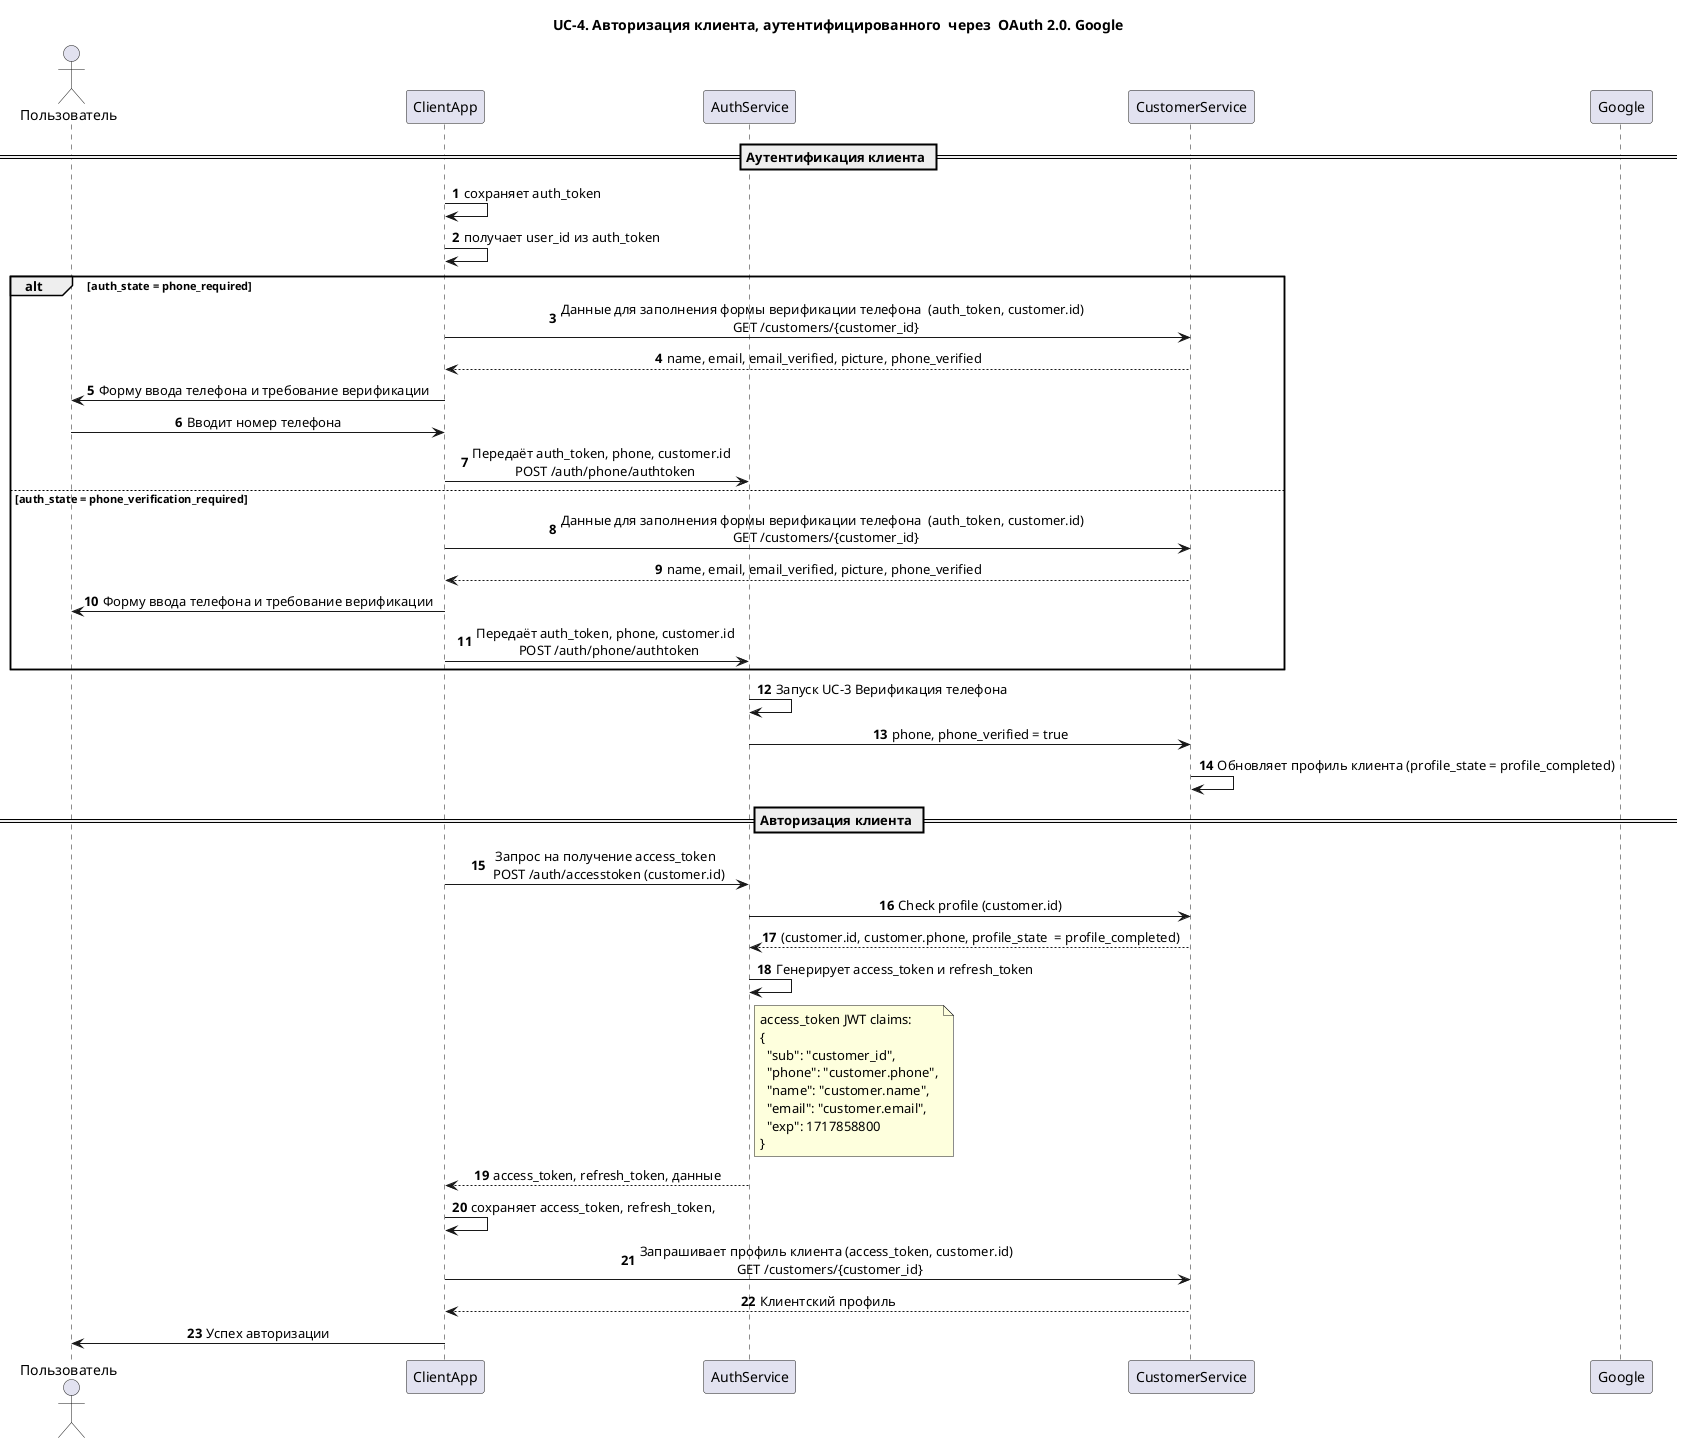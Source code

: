 @startuml
skinparam sequenceMessageAlign center
skinparam ParticipantPadding 20

actor Пользователь
participant "ClientApp" as ПК
participant AuthService
participant  "CustomerService" as ClientService
participant Google

autonumber

title UC-4. Авторизация клиента, аутентифицированного  через  OAuth 2.0. Google

== Аутентификация клиента ==

ПК -> ПК : сохраняет auth_token
ПК -> ПК : получает user_id из auth_token

alt auth_state = phone_required

ПК -> ClientService : Данные для заполнения формы верификации телефона  (auth_token, customer.id) \n GET /customers/{customer_id}
ClientService --> ПК :  name, email, email_verified, picture, phone_verified
ПК -> Пользователь : Форму ввода телефона и требование верификации
Пользователь -> ПК : Вводит номер телефона
ПК -> AuthService : Передаёт auth_token, phone, customer.id \n POST /auth/phone/authtoken

else auth_state = phone_verification_required

ПК -> ClientService : Данные для заполнения формы верификации телефона  (auth_token, customer.id) \n GET /customers/{customer_id}
ClientService --> ПК :  name, email, email_verified, picture, phone_verified
ПК -> Пользователь : Форму ввода телефона и требование верификации
ПК -> AuthService : Передаёт auth_token, phone, customer.id \n POST /auth/phone/authtoken

end

AuthService -> AuthService : Запуск UC-3 Верификация телефона
AuthService -> ClientService : phone, phone_verified = true
ClientService -> ClientService : Обновляет профиль клиента (profile_state = profile_completed)


== Авторизация клиента ==

ПК -> AuthService : Запрос на получение access_token \n POST /auth/accesstoken (customer.id)

AuthService -> ClientService : Check profile (customer.id)
ClientService --> AuthService : (customer.id, customer.phone, profile_state  = profile_completed)

AuthService -> AuthService : Генерирует access_token и refresh_token
note right of AuthService
access_token JWT claims:
{
  "sub": "customer_id",
  "phone": "customer.phone",
  "name": "customer.name",
  "email": "customer.email",
  "exp": 1717858800
}
end note
AuthService --> ПК : access_token, refresh_token, данные
ПК -> ПК : сохраняет access_token, refresh_token,
ПК -> ClientService : Запрашивает профиль клиента (access_token, customer.id) \n GET /customers/{customer_id}
ClientService --> ПК : Клиентский профиль
ПК -> Пользователь : Успех авторизации

@enduml
